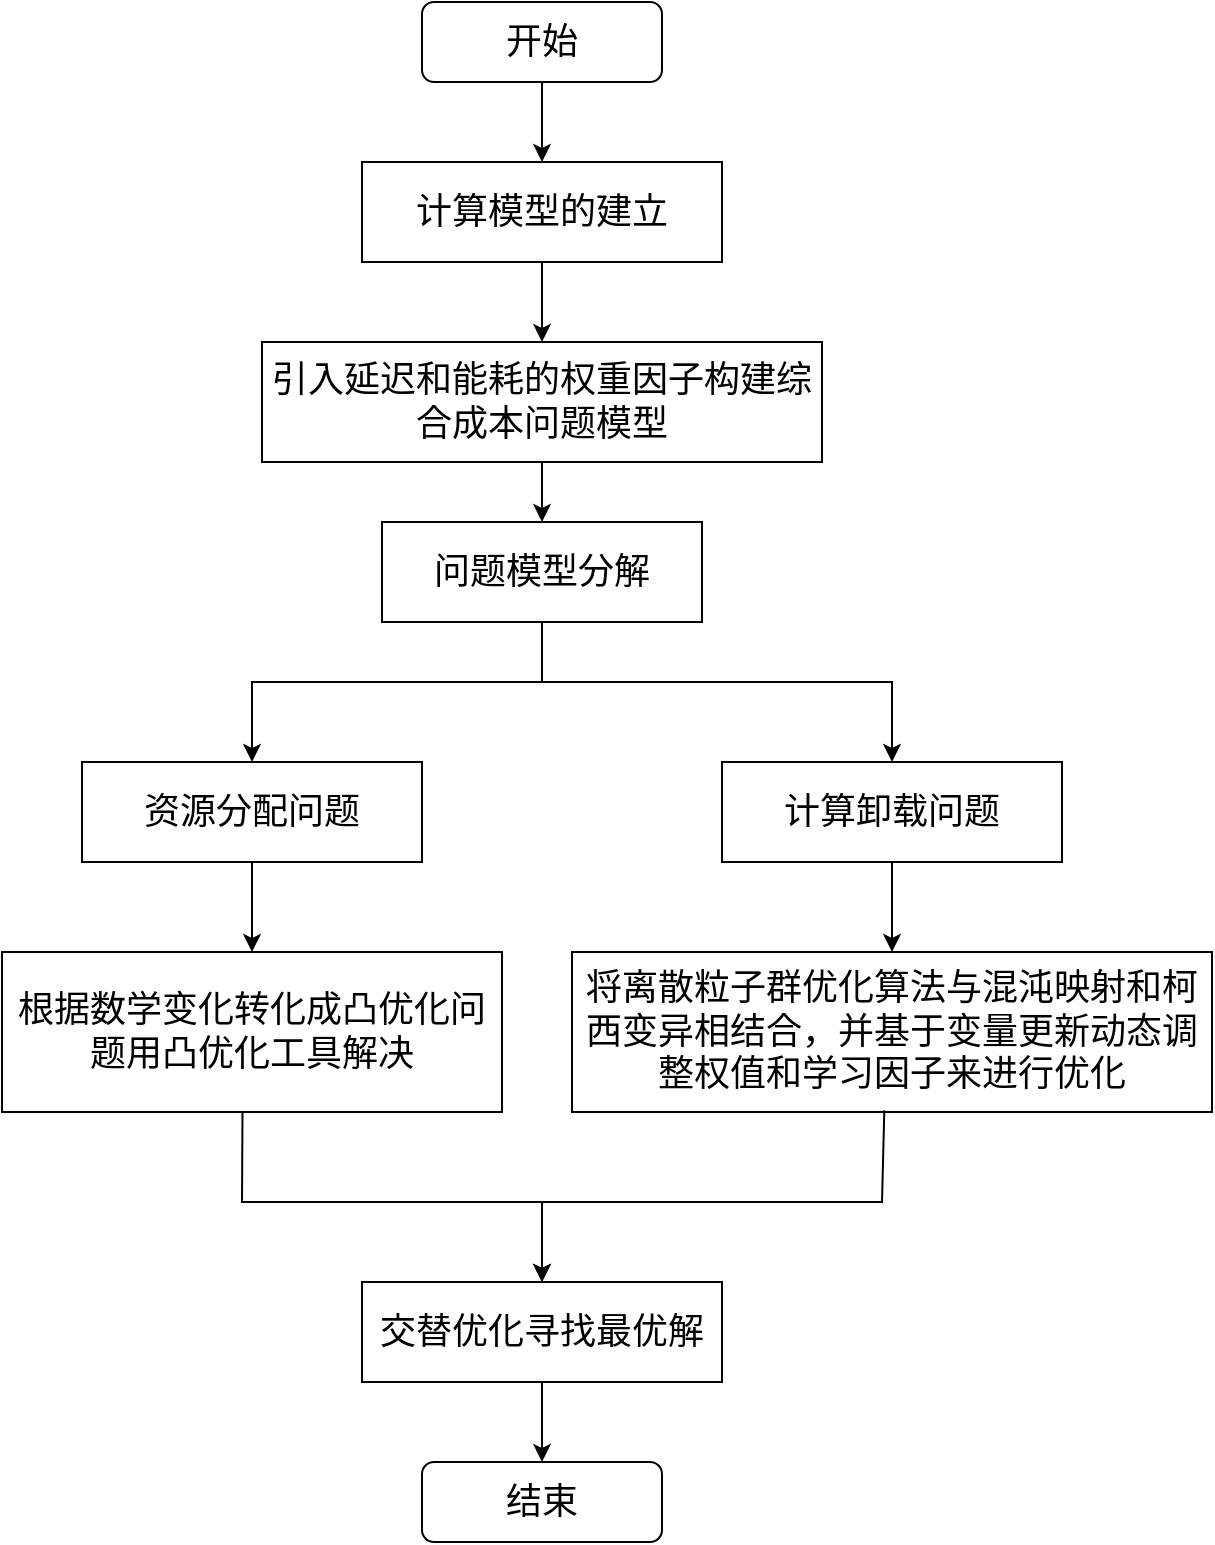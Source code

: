 <mxfile version="26.1.3">
  <diagram name="第 1 页" id="dOH1x1yVy9woD1z8up9v">
    <mxGraphModel dx="1434" dy="738" grid="1" gridSize="10" guides="1" tooltips="1" connect="1" arrows="1" fold="1" page="1" pageScale="1" pageWidth="620" pageHeight="785" math="0" shadow="0">
      <root>
        <mxCell id="0" />
        <mxCell id="1" parent="0" />
        <mxCell id="hHwg_m1InPGkKkV1vgOT-1" value="" style="edgeStyle=orthogonalEdgeStyle;rounded=0;orthogonalLoop=1;jettySize=auto;html=1;fontFamily=Verdana;fontSize=18;" parent="1" source="hHwg_m1InPGkKkV1vgOT-2" target="hHwg_m1InPGkKkV1vgOT-4" edge="1">
          <mxGeometry relative="1" as="geometry" />
        </mxCell>
        <mxCell id="hHwg_m1InPGkKkV1vgOT-2" value="&lt;font style=&quot;vertical-align: inherit;&quot;&gt;&lt;font style=&quot;vertical-align: inherit; font-size: 16px;&quot;&gt;&lt;span style=&quot;font-family: 宋体; font-size: 18px;&quot;&gt;开始&lt;/span&gt;&lt;/font&gt;&lt;/font&gt;" style="rounded=1;whiteSpace=wrap;html=1;fontSize=18;glass=0;strokeWidth=1;shadow=0;fontFamily=Verdana;" parent="1" vertex="1">
          <mxGeometry x="220" y="10" width="120" height="40" as="geometry" />
        </mxCell>
        <mxCell id="hHwg_m1InPGkKkV1vgOT-3" value="" style="edgeStyle=orthogonalEdgeStyle;rounded=0;orthogonalLoop=1;jettySize=auto;html=1;fontFamily=Verdana;fontSize=18;" parent="1" source="hHwg_m1InPGkKkV1vgOT-4" target="hHwg_m1InPGkKkV1vgOT-6" edge="1">
          <mxGeometry relative="1" as="geometry" />
        </mxCell>
        <mxCell id="hHwg_m1InPGkKkV1vgOT-4" value="&lt;span style=&quot;font-family: 宋体;&quot;&gt;&lt;font style=&quot;font-size: 18px;&quot;&gt;计算模型的建立&lt;/font&gt;&lt;/span&gt;" style="rounded=0;whiteSpace=wrap;html=1;fontFamily=Verdana;fontSize=18;" parent="1" vertex="1">
          <mxGeometry x="190" y="90" width="180" height="50" as="geometry" />
        </mxCell>
        <mxCell id="hHwg_m1InPGkKkV1vgOT-5" value="" style="edgeStyle=orthogonalEdgeStyle;rounded=0;orthogonalLoop=1;jettySize=auto;html=1;fontFamily=Verdana;fontSize=18;" parent="1" source="hHwg_m1InPGkKkV1vgOT-6" target="hHwg_m1InPGkKkV1vgOT-8" edge="1">
          <mxGeometry relative="1" as="geometry" />
        </mxCell>
        <mxCell id="hHwg_m1InPGkKkV1vgOT-6" value="&lt;span style=&quot;font-family: 宋体;&quot;&gt;&lt;font style=&quot;font-size: 18px;&quot;&gt;引入延迟和能耗的权重因子构建综合成本问题模型&lt;/font&gt;&lt;/span&gt;" style="rounded=0;whiteSpace=wrap;html=1;fontFamily=Verdana;fontSize=18;" parent="1" vertex="1">
          <mxGeometry x="140" y="180" width="280" height="60" as="geometry" />
        </mxCell>
        <mxCell id="hHwg_m1InPGkKkV1vgOT-8" value="&lt;span style=&quot;font-family: 宋体;&quot;&gt;问题模型分解&lt;/span&gt;" style="rounded=0;whiteSpace=wrap;html=1;fontFamily=Verdana;fontSize=18;" parent="1" vertex="1">
          <mxGeometry x="200" y="270" width="160" height="50" as="geometry" />
        </mxCell>
        <mxCell id="hHwg_m1InPGkKkV1vgOT-9" value="" style="edgeStyle=orthogonalEdgeStyle;rounded=0;orthogonalLoop=1;jettySize=auto;html=1;fontFamily=Verdana;fontSize=18;" parent="1" source="hHwg_m1InPGkKkV1vgOT-10" target="hHwg_m1InPGkKkV1vgOT-12" edge="1">
          <mxGeometry relative="1" as="geometry" />
        </mxCell>
        <mxCell id="hHwg_m1InPGkKkV1vgOT-10" value="&lt;font style=&quot;vertical-align: inherit; font-size: 18px;&quot;&gt;&lt;font style=&quot;vertical-align: inherit; font-size: 18px;&quot;&gt;&lt;span style=&quot;font-family: 宋体;&quot;&gt;资源分配问题&lt;/span&gt;&lt;/font&gt;&lt;/font&gt;" style="rounded=0;whiteSpace=wrap;html=1;fontFamily=Verdana;fontSize=18;" parent="1" vertex="1">
          <mxGeometry x="50" y="390" width="170" height="50" as="geometry" />
        </mxCell>
        <mxCell id="hHwg_m1InPGkKkV1vgOT-12" value="&lt;font style=&quot;vertical-align: inherit; font-size: 18px;&quot;&gt;&lt;font face=&quot;宋体&quot; style=&quot;vertical-align: inherit; font-size: 18px;&quot;&gt;根据数学变化转化成凸优化问题用凸优化工具解决&lt;/font&gt;&lt;/font&gt;" style="rounded=0;whiteSpace=wrap;html=1;fontFamily=Verdana;fontSize=18;" parent="1" vertex="1">
          <mxGeometry x="10" y="485" width="250" height="80" as="geometry" />
        </mxCell>
        <mxCell id="hHwg_m1InPGkKkV1vgOT-14" value="&lt;font style=&quot;vertical-align: inherit; font-size: 18px;&quot;&gt;&lt;font style=&quot;vertical-align: inherit; font-size: 18px;&quot;&gt;&lt;span style=&quot;font-family: 宋体;&quot;&gt;计算卸载问题&lt;/span&gt;&lt;/font&gt;&lt;/font&gt;" style="rounded=0;whiteSpace=wrap;html=1;fontFamily=Verdana;fontSize=18;" parent="1" vertex="1">
          <mxGeometry x="370" y="390" width="170" height="50" as="geometry" />
        </mxCell>
        <mxCell id="hHwg_m1InPGkKkV1vgOT-17" value="" style="edgeStyle=orthogonalEdgeStyle;rounded=0;orthogonalLoop=1;jettySize=auto;html=1;fontFamily=Verdana;fontSize=18;" parent="1" source="hHwg_m1InPGkKkV1vgOT-18" edge="1">
          <mxGeometry relative="1" as="geometry">
            <mxPoint x="280" y="740" as="targetPoint" />
          </mxGeometry>
        </mxCell>
        <mxCell id="hHwg_m1InPGkKkV1vgOT-18" value="&lt;font style=&quot;vertical-align: inherit;&quot;&gt;&lt;font size=&quot;1&quot; style=&quot;vertical-align: inherit;&quot;&gt;&lt;span style=&quot;font-family: 宋体; font-size: 18px;&quot;&gt;交替优化寻找最优解&lt;/span&gt;&lt;/font&gt;&lt;/font&gt;" style="rounded=0;whiteSpace=wrap;html=1;fontFamily=Verdana;fontSize=18;" parent="1" vertex="1">
          <mxGeometry x="190" y="650" width="180" height="50" as="geometry" />
        </mxCell>
        <mxCell id="hHwg_m1InPGkKkV1vgOT-23" value="&lt;font style=&quot;vertical-align: inherit; font-size: 18px;&quot;&gt;&lt;font face=&quot;宋体&quot; style=&quot;vertical-align: inherit; font-size: 18px;&quot;&gt;结束&lt;/font&gt;&lt;/font&gt;" style="rounded=1;whiteSpace=wrap;html=1;fontSize=18;glass=0;strokeWidth=1;shadow=0;fontFamily=Verdana;" parent="1" vertex="1">
          <mxGeometry x="220" y="740" width="120" height="40" as="geometry" />
        </mxCell>
        <mxCell id="hHwg_m1InPGkKkV1vgOT-28" value="" style="endArrow=classic;html=1;rounded=0;exitX=0.5;exitY=1;exitDx=0;exitDy=0;entryX=0.5;entryY=0;entryDx=0;entryDy=0;" parent="1" target="hHwg_m1InPGkKkV1vgOT-14" edge="1">
          <mxGeometry width="50" height="50" relative="1" as="geometry">
            <mxPoint x="280" y="320" as="sourcePoint" />
            <mxPoint x="465" y="390" as="targetPoint" />
            <Array as="points">
              <mxPoint x="280" y="350" />
              <mxPoint x="455" y="350" />
            </Array>
          </mxGeometry>
        </mxCell>
        <mxCell id="hHwg_m1InPGkKkV1vgOT-29" value="" style="endArrow=classic;html=1;rounded=0;entryX=0.5;entryY=0;entryDx=0;entryDy=0;" parent="1" target="hHwg_m1InPGkKkV1vgOT-10" edge="1">
          <mxGeometry width="50" height="50" relative="1" as="geometry">
            <mxPoint x="280" y="320" as="sourcePoint" />
            <mxPoint x="240" y="330" as="targetPoint" />
            <Array as="points">
              <mxPoint x="280" y="350" />
              <mxPoint x="135" y="350" />
            </Array>
          </mxGeometry>
        </mxCell>
        <mxCell id="hHwg_m1InPGkKkV1vgOT-16" value="&lt;font face=&quot;宋体&quot; style=&quot;font-size: 18px;&quot;&gt;将离散粒子群优化算法与混沌映射和柯西变异相结合，并基于变量更新动态调整权值和学习因子来进行优化&lt;/font&gt;" style="rounded=0;whiteSpace=wrap;html=1;fontFamily=Verdana;fontSize=18;" parent="1" vertex="1">
          <mxGeometry x="295" y="485" width="320" height="80" as="geometry" />
        </mxCell>
        <mxCell id="hHwg_m1InPGkKkV1vgOT-33" value="" style="endArrow=classic;html=1;rounded=0;exitX=0.5;exitY=1;exitDx=0;exitDy=0;entryX=0.5;entryY=0;entryDx=0;entryDy=0;" parent="1" source="hHwg_m1InPGkKkV1vgOT-14" target="hHwg_m1InPGkKkV1vgOT-16" edge="1">
          <mxGeometry width="50" height="50" relative="1" as="geometry">
            <mxPoint x="580" y="510" as="sourcePoint" />
            <mxPoint x="630" y="460" as="targetPoint" />
          </mxGeometry>
        </mxCell>
        <mxCell id="hHwg_m1InPGkKkV1vgOT-34" value="" style="endArrow=classic;html=1;rounded=0;entryX=0.5;entryY=0;entryDx=0;entryDy=0;exitX=0.481;exitY=0.997;exitDx=0;exitDy=0;exitPerimeter=0;" parent="1" source="hHwg_m1InPGkKkV1vgOT-12" target="hHwg_m1InPGkKkV1vgOT-18" edge="1">
          <mxGeometry width="50" height="50" relative="1" as="geometry">
            <mxPoint x="130" y="610" as="sourcePoint" />
            <mxPoint x="130" y="690" as="targetPoint" />
            <Array as="points">
              <mxPoint x="130" y="610" />
              <mxPoint x="280" y="610" />
            </Array>
          </mxGeometry>
        </mxCell>
        <mxCell id="hHwg_m1InPGkKkV1vgOT-35" value="" style="endArrow=classic;html=1;rounded=0;exitX=0.488;exitY=0.989;exitDx=0;exitDy=0;exitPerimeter=0;entryX=0.5;entryY=0;entryDx=0;entryDy=0;" parent="1" source="hHwg_m1InPGkKkV1vgOT-16" target="hHwg_m1InPGkKkV1vgOT-18" edge="1">
          <mxGeometry width="50" height="50" relative="1" as="geometry">
            <mxPoint x="400" y="730" as="sourcePoint" />
            <mxPoint x="450" y="680" as="targetPoint" />
            <Array as="points">
              <mxPoint x="450" y="610" />
              <mxPoint x="280" y="610" />
            </Array>
          </mxGeometry>
        </mxCell>
      </root>
    </mxGraphModel>
  </diagram>
</mxfile>
